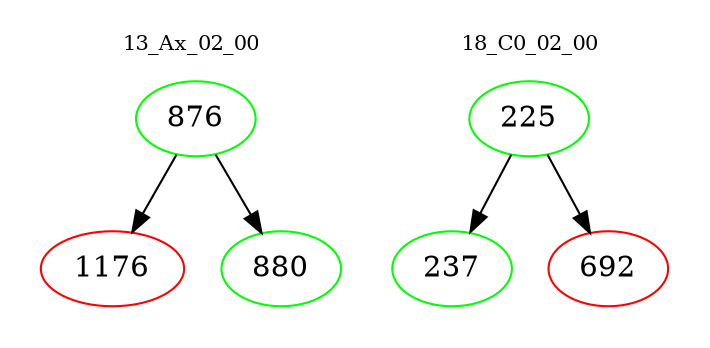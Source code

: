 digraph{
subgraph cluster_0 {
color = white
label = "13_Ax_02_00";
fontsize=10;
T0_876 [label="876", color="green"]
T0_876 -> T0_1176 [color="black"]
T0_1176 [label="1176", color="red"]
T0_876 -> T0_880 [color="black"]
T0_880 [label="880", color="green"]
}
subgraph cluster_1 {
color = white
label = "18_C0_02_00";
fontsize=10;
T1_225 [label="225", color="green"]
T1_225 -> T1_237 [color="black"]
T1_237 [label="237", color="green"]
T1_225 -> T1_692 [color="black"]
T1_692 [label="692", color="red"]
}
}

